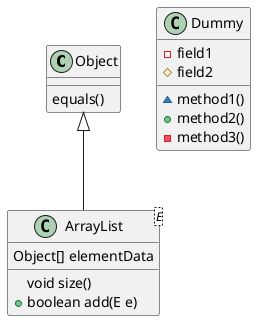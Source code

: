@startuml
Object <|-- ArrayList

Object : equals()

class ArrayList<E> {
  Object[] elementData
  void size()
  +boolean add(E e)
}

class Dummy {
 -field1
 #field2
 ~method1()
 +method2()
 -method3()
}

@enduml